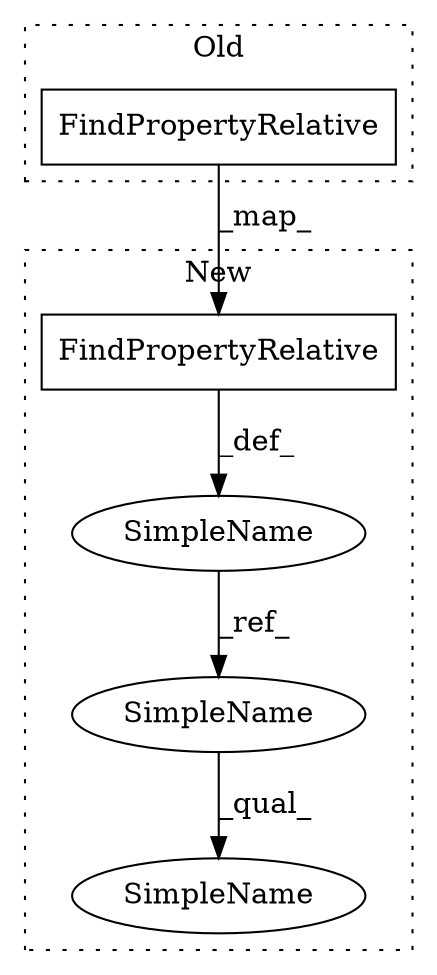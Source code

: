 digraph G {
subgraph cluster0 {
1 [label="FindPropertyRelative" a="32" s="20008,20037" l="21,1" shape="box"];
label = "Old";
style="dotted";
}
subgraph cluster1 {
2 [label="FindPropertyRelative" a="32" s="19989,20018" l="21,1" shape="box"];
3 [label="SimpleName" a="42" s="19958" l="12" shape="ellipse"];
4 [label="SimpleName" a="42" s="20304" l="24" shape="ellipse"];
5 [label="SimpleName" a="42" s="20304" l="12" shape="ellipse"];
label = "New";
style="dotted";
}
1 -> 2 [label="_map_"];
2 -> 3 [label="_def_"];
3 -> 5 [label="_ref_"];
5 -> 4 [label="_qual_"];
}
